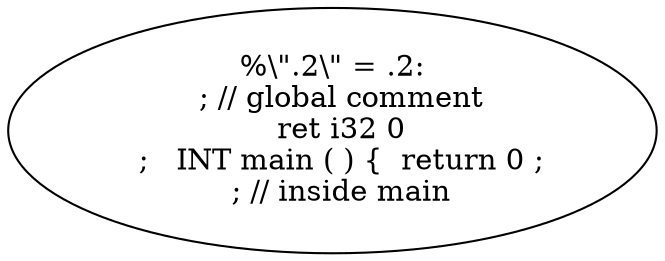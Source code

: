 digraph AST {
  "135765455302288" [label="%\\\".2\\\" = .2:
  ; // global comment
  ret i32 0
  ;   INT main ( ) {  return 0 ;
  ; // inside main"];
}
